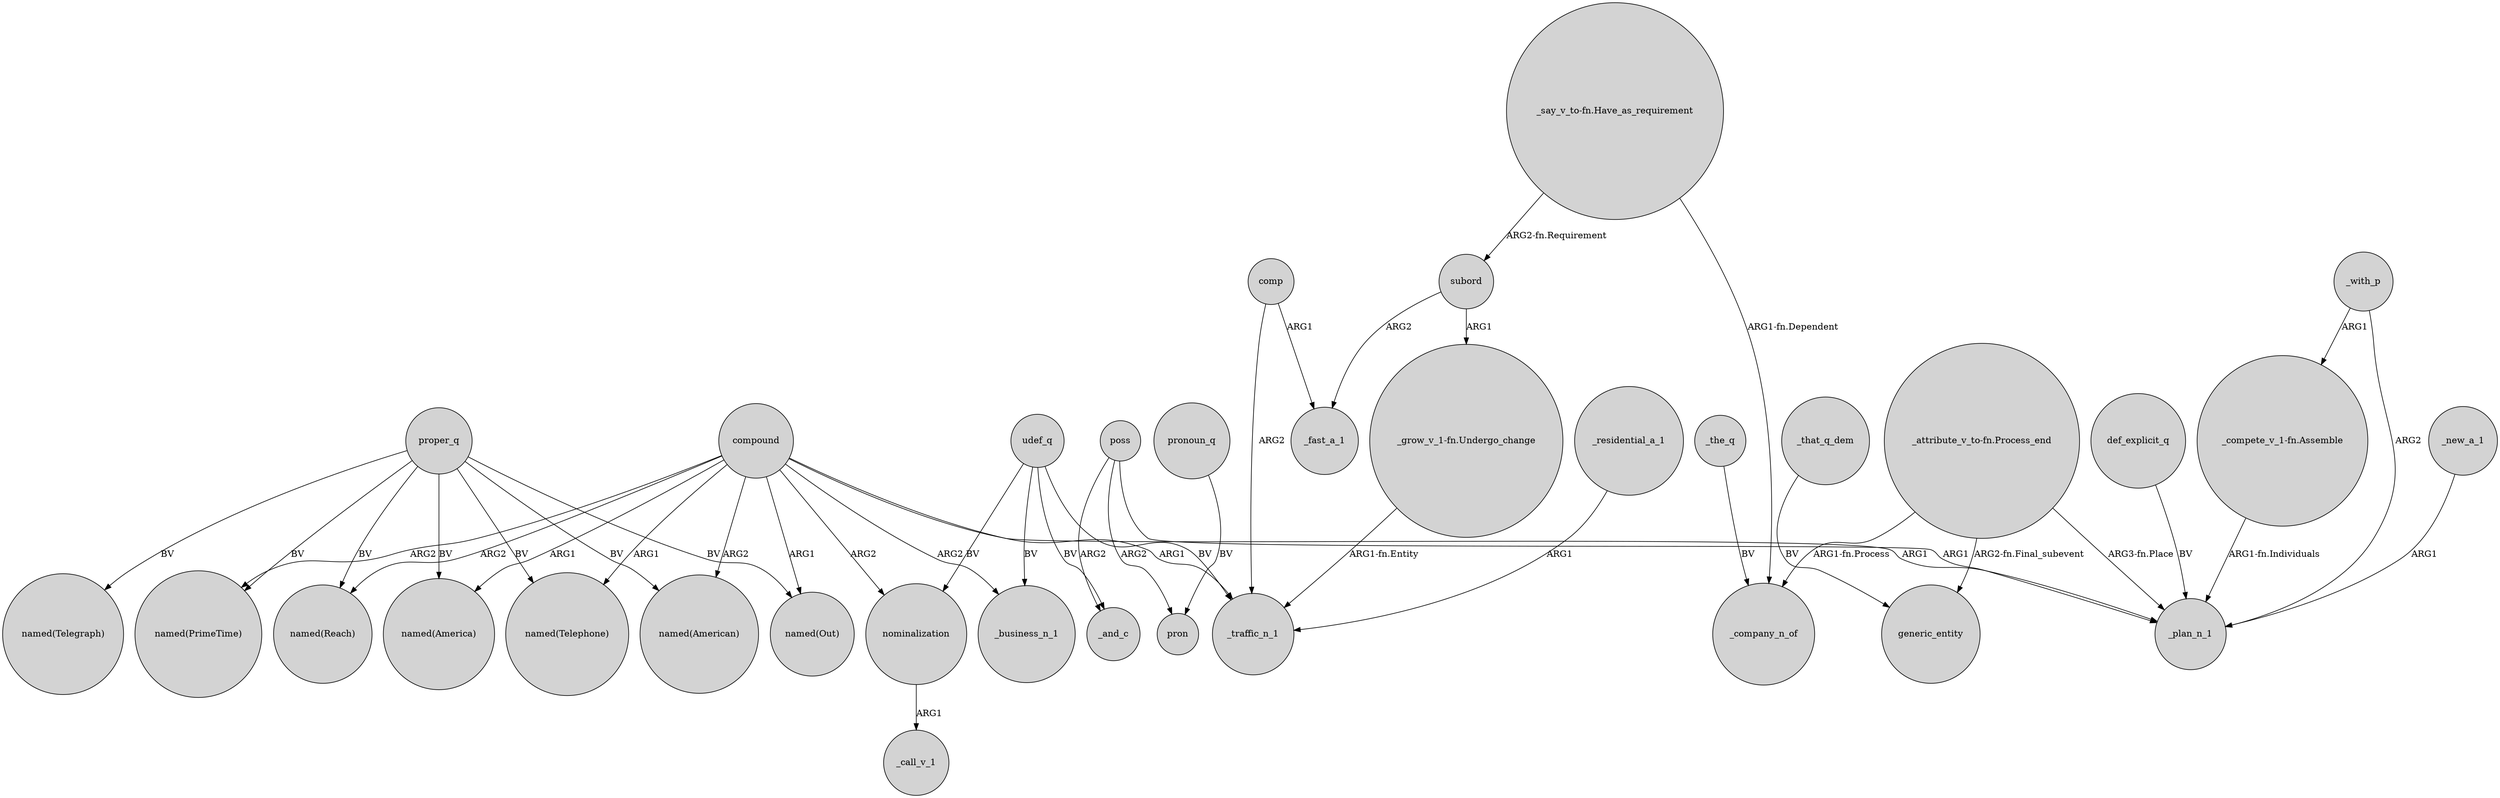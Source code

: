 digraph {
	node [shape=circle style=filled]
	"_compete_v_1-fn.Assemble" -> _plan_n_1 [label="ARG1-fn.Individuals"]
	compound -> "named(America)" [label=ARG1]
	subord -> _fast_a_1 [label=ARG2]
	udef_q -> _traffic_n_1 [label=BV]
	def_explicit_q -> _plan_n_1 [label=BV]
	udef_q -> nominalization [label=BV]
	proper_q -> "named(America)" [label=BV]
	compound -> "named(Telephone)" [label=ARG1]
	compound -> "named(PrimeTime)" [label=ARG2]
	"_grow_v_1-fn.Undergo_change" -> _traffic_n_1 [label="ARG1-fn.Entity"]
	proper_q -> "named(Telephone)" [label=BV]
	udef_q -> _business_n_1 [label=BV]
	udef_q -> _and_c [label=BV]
	proper_q -> "named(Reach)" [label=BV]
	compound -> nominalization [label=ARG2]
	pronoun_q -> pron [label=BV]
	"_say_v_to-fn.Have_as_requirement" -> _company_n_of [label="ARG1-fn.Dependent"]
	poss -> pron [label=ARG2]
	poss -> _and_c [label=ARG2]
	subord -> "_grow_v_1-fn.Undergo_change" [label=ARG1]
	_with_p -> "_compete_v_1-fn.Assemble" [label=ARG1]
	poss -> _plan_n_1 [label=ARG1]
	"_attribute_v_to-fn.Process_end" -> _company_n_of [label="ARG1-fn.Process"]
	compound -> "named(Reach)" [label=ARG2]
	compound -> _traffic_n_1 [label=ARG1]
	proper_q -> "named(Telegraph)" [label=BV]
	proper_q -> "named(PrimeTime)" [label=BV]
	comp -> _fast_a_1 [label=ARG1]
	"_say_v_to-fn.Have_as_requirement" -> subord [label="ARG2-fn.Requirement"]
	"_attribute_v_to-fn.Process_end" -> generic_entity [label="ARG2-fn.Final_subevent"]
	nominalization -> _call_v_1 [label=ARG1]
	compound -> _business_n_1 [label=ARG2]
	_residential_a_1 -> _traffic_n_1 [label=ARG1]
	_with_p -> _plan_n_1 [label=ARG2]
	proper_q -> "named(Out)" [label=BV]
	compound -> "named(American)" [label=ARG2]
	compound -> _plan_n_1 [label=ARG1]
	_that_q_dem -> generic_entity [label=BV]
	proper_q -> "named(American)" [label=BV]
	comp -> _traffic_n_1 [label=ARG2]
	compound -> "named(Out)" [label=ARG1]
	_the_q -> _company_n_of [label=BV]
	_new_a_1 -> _plan_n_1 [label=ARG1]
	"_attribute_v_to-fn.Process_end" -> _plan_n_1 [label="ARG3-fn.Place"]
}
